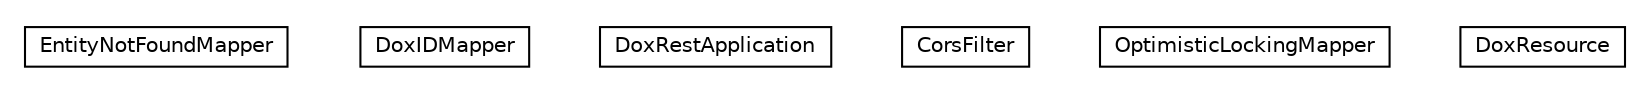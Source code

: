 #!/usr/local/bin/dot
#
# Class diagram 
# Generated by UMLGraph version R5_6-24-gf6e263 (http://www.umlgraph.org/)
#

digraph G {
	edge [fontname="Helvetica",fontsize=10,labelfontname="Helvetica",labelfontsize=10];
	node [fontname="Helvetica",fontsize=10,shape=plaintext];
	nodesep=0.25;
	ranksep=0.5;
	// net.trajano.doxdb.rest.EntityNotFoundMapper
	c174 [label=<<table title="net.trajano.doxdb.rest.EntityNotFoundMapper" border="0" cellborder="1" cellspacing="0" cellpadding="2" port="p" href="./EntityNotFoundMapper.html">
		<tr><td><table border="0" cellspacing="0" cellpadding="1">
<tr><td align="center" balign="center"> EntityNotFoundMapper </td></tr>
		</table></td></tr>
		</table>>, URL="./EntityNotFoundMapper.html", fontname="Helvetica", fontcolor="black", fontsize=10.0];
	// net.trajano.doxdb.rest.DoxIDMapper
	c175 [label=<<table title="net.trajano.doxdb.rest.DoxIDMapper" border="0" cellborder="1" cellspacing="0" cellpadding="2" port="p" href="./DoxIDMapper.html">
		<tr><td><table border="0" cellspacing="0" cellpadding="1">
<tr><td align="center" balign="center"> DoxIDMapper </td></tr>
		</table></td></tr>
		</table>>, URL="./DoxIDMapper.html", fontname="Helvetica", fontcolor="black", fontsize=10.0];
	// net.trajano.doxdb.rest.DoxRestApplication
	c176 [label=<<table title="net.trajano.doxdb.rest.DoxRestApplication" border="0" cellborder="1" cellspacing="0" cellpadding="2" port="p" href="./DoxRestApplication.html">
		<tr><td><table border="0" cellspacing="0" cellpadding="1">
<tr><td align="center" balign="center"> DoxRestApplication </td></tr>
		</table></td></tr>
		</table>>, URL="./DoxRestApplication.html", fontname="Helvetica", fontcolor="black", fontsize=10.0];
	// net.trajano.doxdb.rest.CorsFilter
	c177 [label=<<table title="net.trajano.doxdb.rest.CorsFilter" border="0" cellborder="1" cellspacing="0" cellpadding="2" port="p" href="./CorsFilter.html">
		<tr><td><table border="0" cellspacing="0" cellpadding="1">
<tr><td align="center" balign="center"> CorsFilter </td></tr>
		</table></td></tr>
		</table>>, URL="./CorsFilter.html", fontname="Helvetica", fontcolor="black", fontsize=10.0];
	// net.trajano.doxdb.rest.OptimisticLockingMapper
	c178 [label=<<table title="net.trajano.doxdb.rest.OptimisticLockingMapper" border="0" cellborder="1" cellspacing="0" cellpadding="2" port="p" href="./OptimisticLockingMapper.html">
		<tr><td><table border="0" cellspacing="0" cellpadding="1">
<tr><td align="center" balign="center"> OptimisticLockingMapper </td></tr>
		</table></td></tr>
		</table>>, URL="./OptimisticLockingMapper.html", fontname="Helvetica", fontcolor="black", fontsize=10.0];
	// net.trajano.doxdb.rest.DoxResource
	c179 [label=<<table title="net.trajano.doxdb.rest.DoxResource" border="0" cellborder="1" cellspacing="0" cellpadding="2" port="p" href="./DoxResource.html">
		<tr><td><table border="0" cellspacing="0" cellpadding="1">
<tr><td align="center" balign="center"> DoxResource </td></tr>
		</table></td></tr>
		</table>>, URL="./DoxResource.html", fontname="Helvetica", fontcolor="black", fontsize=10.0];
}

